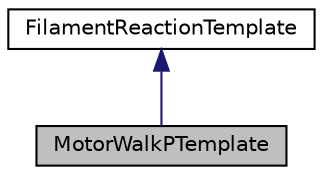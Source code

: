 digraph "MotorWalkPTemplate"
{
 // INTERACTIVE_SVG=YES
  edge [fontname="Helvetica",fontsize="10",labelfontname="Helvetica",labelfontsize="10"];
  node [fontname="Helvetica",fontsize="10",shape=record];
  Node0 [label="MotorWalkPTemplate",height=0.2,width=0.4,color="black", fillcolor="grey75", style="filled", fontcolor="black"];
  Node1 -> Node0 [dir="back",color="midnightblue",fontsize="10",style="solid",fontname="Helvetica"];
  Node1 [label="FilamentReactionTemplate",height=0.2,width=0.4,color="black", fillcolor="white", style="filled",URL="$classFilamentReactionTemplate.html",tooltip="To store Filament chemical reaction information read from an input file. "];
}
